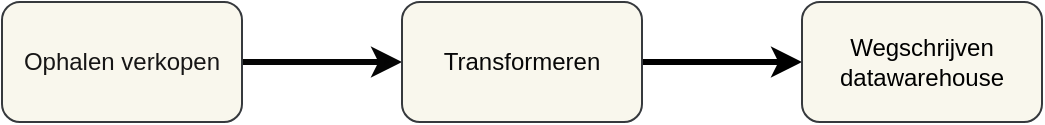 <mxfile>
    <diagram id="pVJtKViQaNagNocczGho" name="Page-1">
        <mxGraphModel dx="929" dy="1219" grid="1" gridSize="10" guides="1" tooltips="1" connect="1" arrows="1" fold="1" page="1" pageScale="1" pageWidth="850" pageHeight="1100" math="0" shadow="0">
            <root>
                <mxCell id="0"/>
                <mxCell id="1" parent="0"/>
                <mxCell id="5" style="edgeStyle=none;html=1;entryX=0;entryY=0.5;entryDx=0;entryDy=0;strokeWidth=3;labelBackgroundColor=#FAFAFA;strokeColor=#050505;" edge="1" parent="1" source="2" target="3">
                    <mxGeometry relative="1" as="geometry"/>
                </mxCell>
                <mxCell id="2" value="&lt;font color=&quot;#171616&quot;&gt;Ophalen verkopen&lt;/font&gt;" style="rounded=1;whiteSpace=wrap;html=1;fillColor=#f9f7ed;strokeColor=#36393D;" vertex="1" parent="1">
                    <mxGeometry x="160" y="440" width="120" height="60" as="geometry"/>
                </mxCell>
                <mxCell id="6" style="edgeStyle=none;html=1;strokeWidth=3;labelBackgroundColor=none;fontColor=none;noLabel=1;strokeColor=#000000;" edge="1" parent="1" source="3" target="4">
                    <mxGeometry relative="1" as="geometry"/>
                </mxCell>
                <mxCell id="3" value="&lt;font color=&quot;#080808&quot;&gt;Transformeren&lt;/font&gt;" style="rounded=1;whiteSpace=wrap;html=1;fillColor=#f9f7ed;strokeColor=#36393d;" vertex="1" parent="1">
                    <mxGeometry x="360" y="440" width="120" height="60" as="geometry"/>
                </mxCell>
                <mxCell id="4" value="&lt;font color=&quot;#000000&quot;&gt;Wegschrijven datawarehouse&lt;/font&gt;" style="rounded=1;whiteSpace=wrap;html=1;fillColor=#f9f7ed;strokeColor=#36393d;" vertex="1" parent="1">
                    <mxGeometry x="560" y="440" width="120" height="60" as="geometry"/>
                </mxCell>
            </root>
        </mxGraphModel>
    </diagram>
</mxfile>